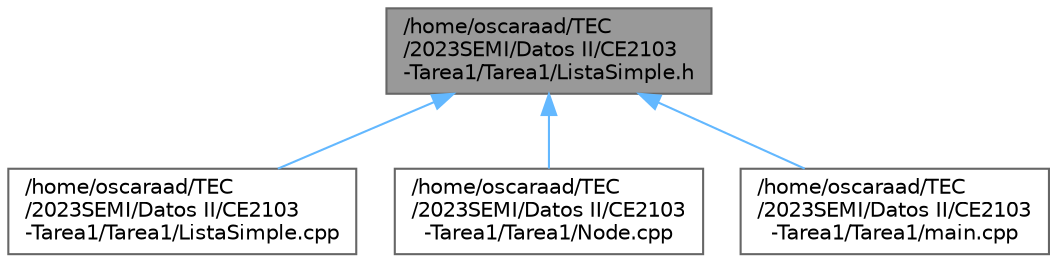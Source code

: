 digraph "/home/oscaraad/TEC/2023SEMI/Datos II/CE2103-Tarea1/Tarea1/ListaSimple.h"
{
 // LATEX_PDF_SIZE
  bgcolor="transparent";
  edge [fontname=Helvetica,fontsize=10,labelfontname=Helvetica,labelfontsize=10];
  node [fontname=Helvetica,fontsize=10,shape=box,height=0.2,width=0.4];
  Node1 [label="/home/oscaraad/TEC\l/2023SEMI/Datos II/CE2103\l-Tarea1/Tarea1/ListaSimple.h",height=0.2,width=0.4,color="gray40", fillcolor="grey60", style="filled", fontcolor="black",tooltip="En esta header se crea la clase ListaSimple."];
  Node1 -> Node2 [dir="back",color="steelblue1",style="solid"];
  Node2 [label="/home/oscaraad/TEC\l/2023SEMI/Datos II/CE2103\l-Tarea1/Tarea1/ListaSimple.cpp",height=0.2,width=0.4,color="grey40", fillcolor="white", style="filled",URL="$ListaSimple_8cpp.html",tooltip="En esta clase se modifican los métodos de la clase ListaSimple, la cual permite instanciar listas enl..."];
  Node1 -> Node3 [dir="back",color="steelblue1",style="solid"];
  Node3 [label="/home/oscaraad/TEC\l/2023SEMI/Datos II/CE2103\l-Tarea1/Tarea1/Node.cpp",height=0.2,width=0.4,color="grey40", fillcolor="white", style="filled",URL="$Node_8cpp.html",tooltip="En esta clase se modifican los métodos de la clase Node, la cual permite generar posteriormente nodos..."];
  Node1 -> Node4 [dir="back",color="steelblue1",style="solid"];
  Node4 [label="/home/oscaraad/TEC\l/2023SEMI/Datos II/CE2103\l-Tarea1/Tarea1/main.cpp",height=0.2,width=0.4,color="grey40", fillcolor="white", style="filled",URL="$main_8cpp.html",tooltip="En esta clase se lleva a cabo la ejecución principal del programa."];
}

